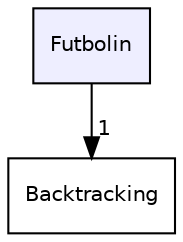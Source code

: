 digraph "Futbolin" {
  compound=true
  node [ fontsize="10", fontname="Helvetica"];
  edge [ labelfontsize="10", labelfontname="Helvetica"];
  dir_44e94ccdef2ec2f96d9ed4be7bdbddc4 [shape=box, label="Futbolin", style="filled", fillcolor="#eeeeff", pencolor="black", URL="dir_44e94ccdef2ec2f96d9ed4be7bdbddc4.html"];
  dir_225eec8be3710e23ed913ce462c92726 [shape=box label="Backtracking" URL="dir_225eec8be3710e23ed913ce462c92726.html"];
  dir_44e94ccdef2ec2f96d9ed4be7bdbddc4->dir_225eec8be3710e23ed913ce462c92726 [headlabel="1", labeldistance=1.5 headhref="dir_000009_000002.html"];
}
